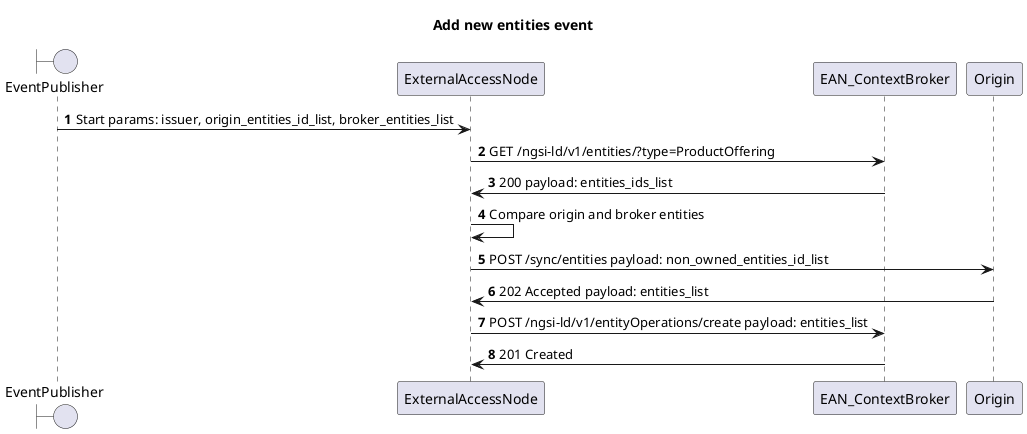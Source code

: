 @startuml
'https://plantuml.com/sequence-diagram

title Add new entities event

autonumber

boundary EventPublisher

EventPublisher -> ExternalAccessNode: Start params: issuer, origin_entities_id_list, broker_entities_list

ExternalAccessNode -> EAN_ContextBroker: GET /ngsi-ld/v1/entities/?type=ProductOffering

EAN_ContextBroker -> ExternalAccessNode: 200 payload: entities_ids_list

ExternalAccessNode -> ExternalAccessNode: Compare origin and broker entities

ExternalAccessNode -> Origin: POST /sync/entities payload: non_owned_entities_id_list

Origin -> ExternalAccessNode: 202 Accepted payload: entities_list

ExternalAccessNode -> EAN_ContextBroker: POST /ngsi-ld/v1/entityOperations/create payload: entities_list

EAN_ContextBroker -> ExternalAccessNode: 201 Created

@enduml